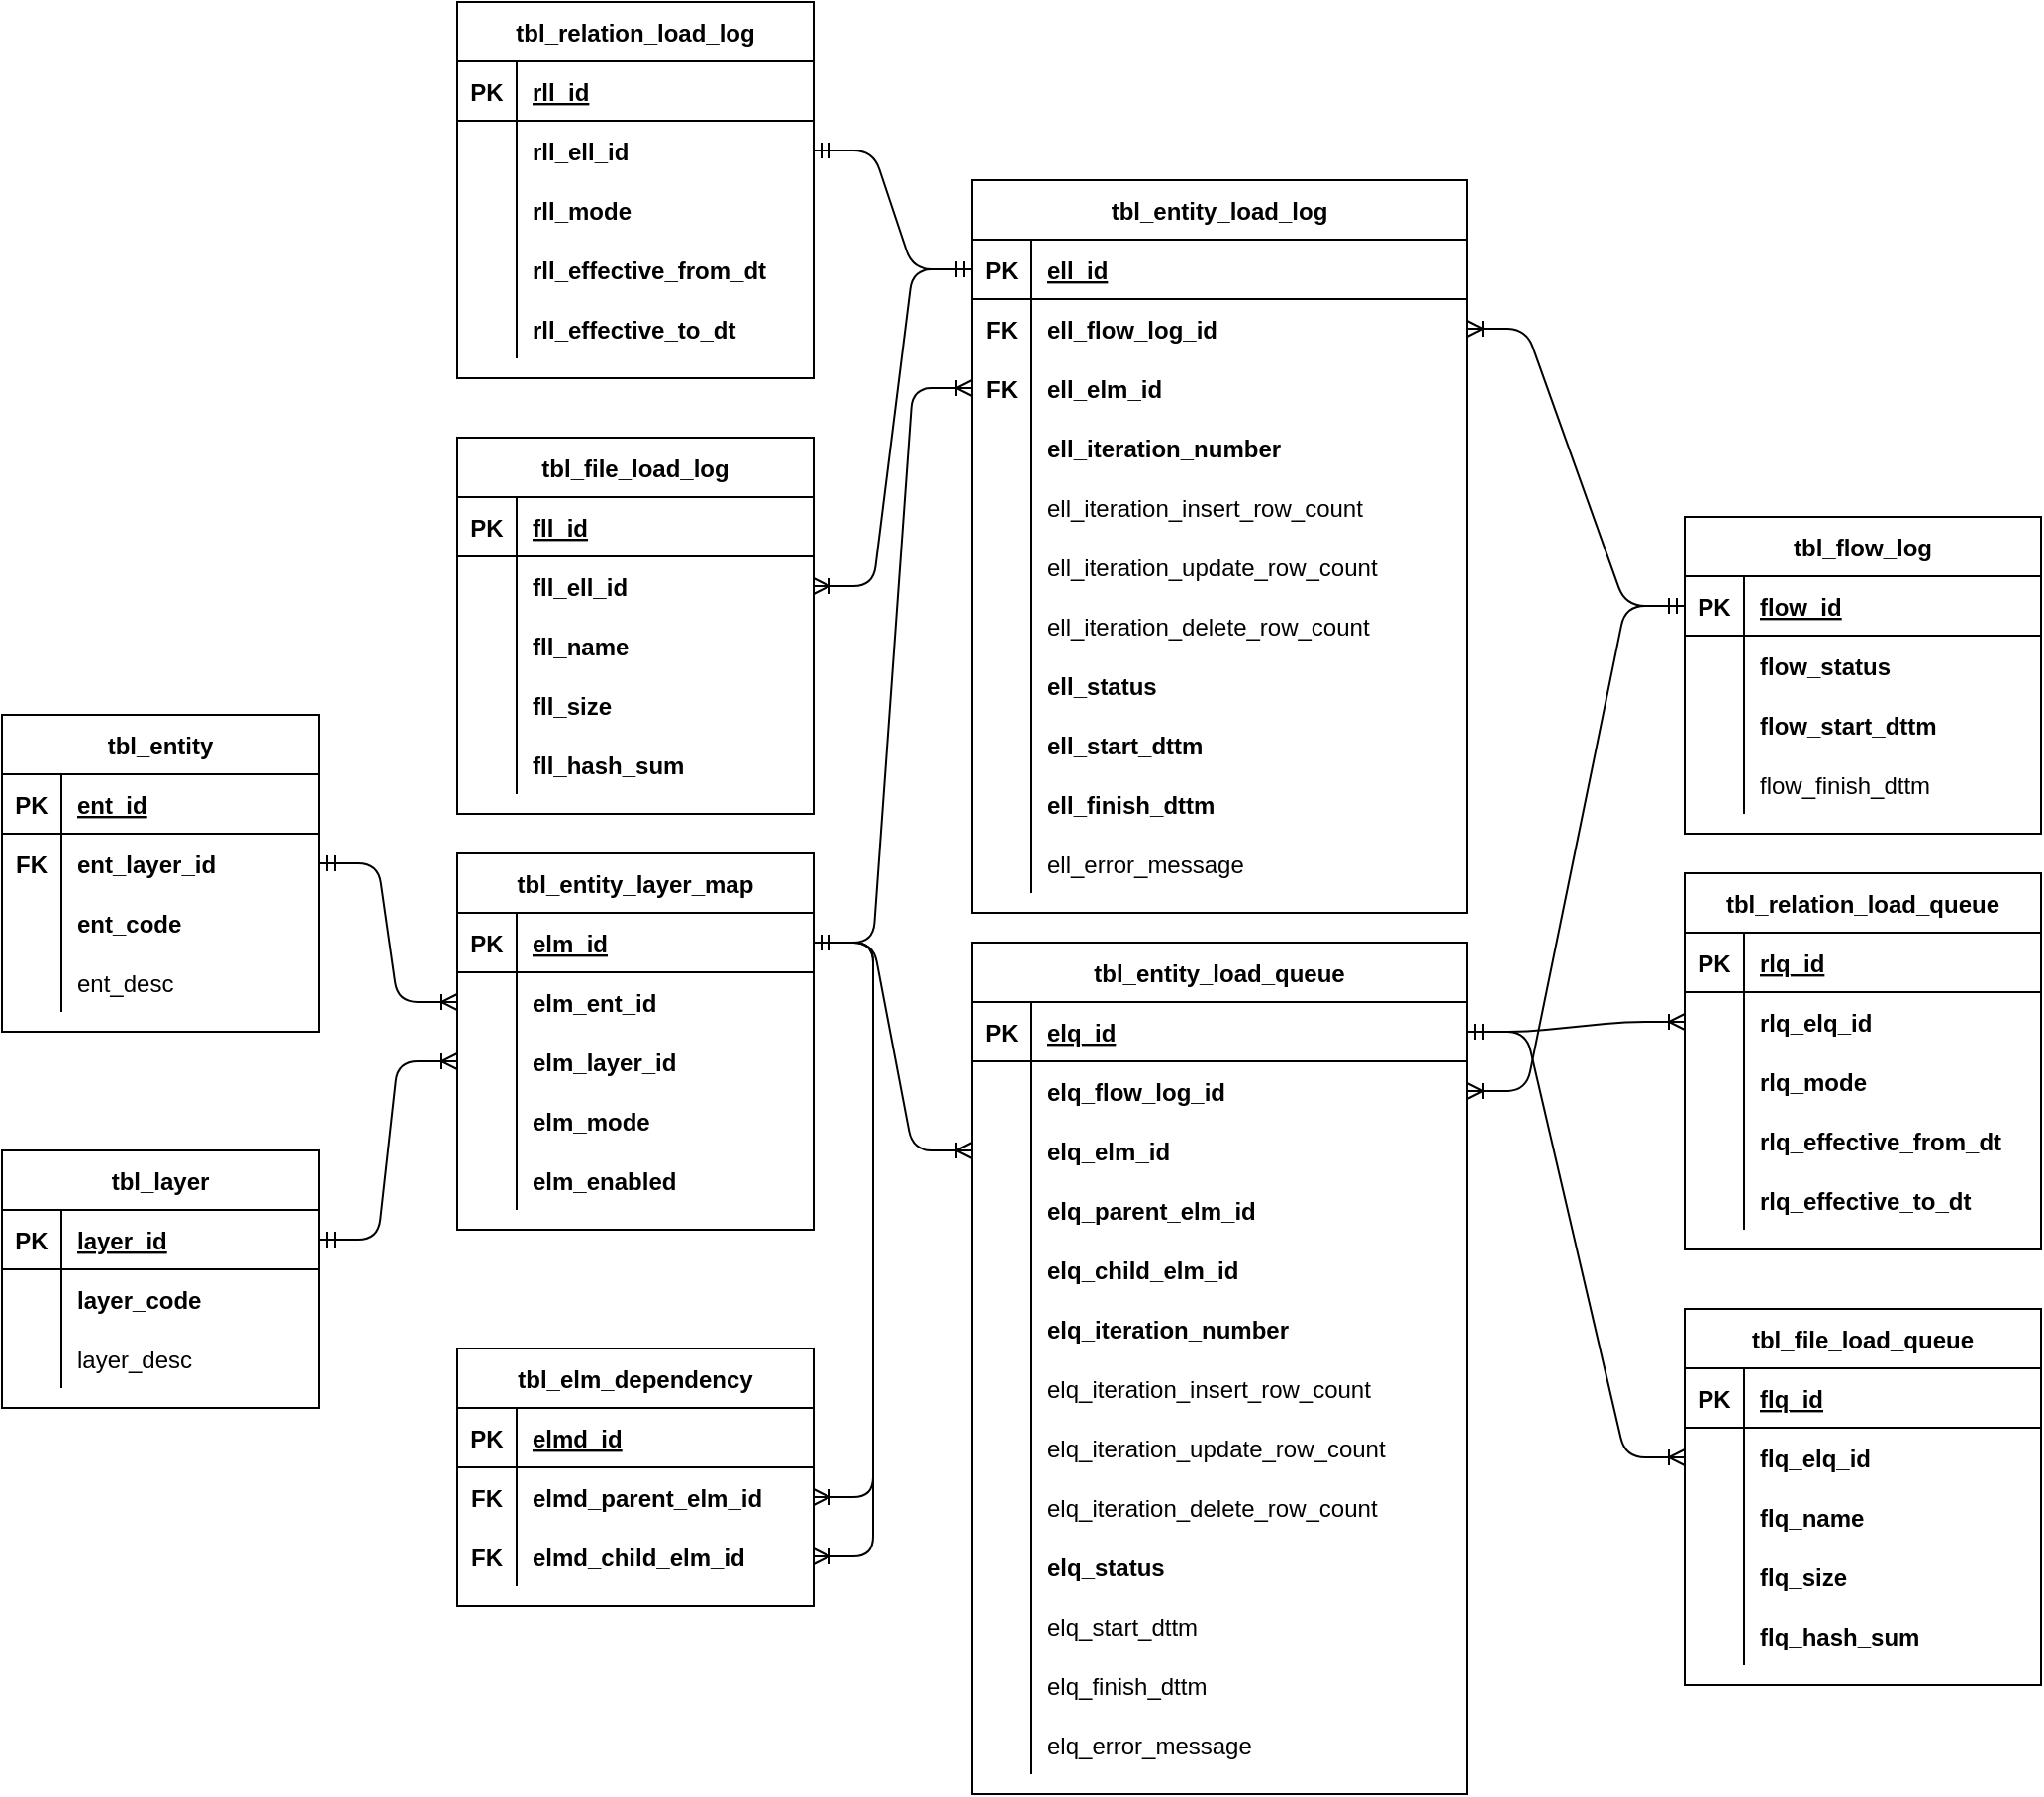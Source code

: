 <mxfile version="14.5.1" type="device"><diagram id="R2lEEEUBdFMjLlhIrx00" name="Page-1"><mxGraphModel dx="2272" dy="1922" grid="1" gridSize="10" guides="1" tooltips="1" connect="1" arrows="1" fold="1" page="1" pageScale="1" pageWidth="850" pageHeight="1100" math="0" shadow="0" extFonts="Permanent Marker^https://fonts.googleapis.com/css?family=Permanent+Marker"><root><mxCell id="0"/><mxCell id="1" parent="0"/><mxCell id="C-vyLk0tnHw3VtMMgP7b-2" value="tbl_layer" style="shape=table;startSize=30;container=1;collapsible=1;childLayout=tableLayout;fixedRows=1;rowLines=0;fontStyle=1;align=center;resizeLast=1;" parent="1" vertex="1"><mxGeometry x="-20" y="160" width="160" height="130" as="geometry"/></mxCell><mxCell id="C-vyLk0tnHw3VtMMgP7b-3" value="" style="shape=partialRectangle;collapsible=0;dropTarget=0;pointerEvents=0;fillColor=none;points=[[0,0.5],[1,0.5]];portConstraint=eastwest;top=0;left=0;right=0;bottom=1;" parent="C-vyLk0tnHw3VtMMgP7b-2" vertex="1"><mxGeometry y="30" width="160" height="30" as="geometry"/></mxCell><mxCell id="C-vyLk0tnHw3VtMMgP7b-4" value="PK" style="shape=partialRectangle;overflow=hidden;connectable=0;fillColor=none;top=0;left=0;bottom=0;right=0;fontStyle=1;" parent="C-vyLk0tnHw3VtMMgP7b-3" vertex="1"><mxGeometry width="30" height="30" as="geometry"/></mxCell><mxCell id="C-vyLk0tnHw3VtMMgP7b-5" value="layer_id" style="shape=partialRectangle;overflow=hidden;connectable=0;fillColor=none;top=0;left=0;bottom=0;right=0;align=left;spacingLeft=6;fontStyle=5;" parent="C-vyLk0tnHw3VtMMgP7b-3" vertex="1"><mxGeometry x="30" width="130" height="30" as="geometry"/></mxCell><mxCell id="C-vyLk0tnHw3VtMMgP7b-6" value="" style="shape=partialRectangle;collapsible=0;dropTarget=0;pointerEvents=0;fillColor=none;points=[[0,0.5],[1,0.5]];portConstraint=eastwest;top=0;left=0;right=0;bottom=0;" parent="C-vyLk0tnHw3VtMMgP7b-2" vertex="1"><mxGeometry y="60" width="160" height="30" as="geometry"/></mxCell><mxCell id="C-vyLk0tnHw3VtMMgP7b-7" value="" style="shape=partialRectangle;overflow=hidden;connectable=0;fillColor=none;top=0;left=0;bottom=0;right=0;" parent="C-vyLk0tnHw3VtMMgP7b-6" vertex="1"><mxGeometry width="30" height="30" as="geometry"/></mxCell><mxCell id="C-vyLk0tnHw3VtMMgP7b-8" value="layer_code" style="shape=partialRectangle;overflow=hidden;connectable=0;fillColor=none;top=0;left=0;bottom=0;right=0;align=left;spacingLeft=6;fontStyle=1" parent="C-vyLk0tnHw3VtMMgP7b-6" vertex="1"><mxGeometry x="30" width="130" height="30" as="geometry"/></mxCell><mxCell id="C-vyLk0tnHw3VtMMgP7b-9" value="" style="shape=partialRectangle;collapsible=0;dropTarget=0;pointerEvents=0;fillColor=none;points=[[0,0.5],[1,0.5]];portConstraint=eastwest;top=0;left=0;right=0;bottom=0;" parent="C-vyLk0tnHw3VtMMgP7b-2" vertex="1"><mxGeometry y="90" width="160" height="30" as="geometry"/></mxCell><mxCell id="C-vyLk0tnHw3VtMMgP7b-10" value="" style="shape=partialRectangle;overflow=hidden;connectable=0;fillColor=none;top=0;left=0;bottom=0;right=0;" parent="C-vyLk0tnHw3VtMMgP7b-9" vertex="1"><mxGeometry width="30" height="30" as="geometry"/></mxCell><mxCell id="C-vyLk0tnHw3VtMMgP7b-11" value="layer_desc" style="shape=partialRectangle;overflow=hidden;connectable=0;fillColor=none;top=0;left=0;bottom=0;right=0;align=left;spacingLeft=6;" parent="C-vyLk0tnHw3VtMMgP7b-9" vertex="1"><mxGeometry x="30" width="130" height="30" as="geometry"/></mxCell><mxCell id="C-vyLk0tnHw3VtMMgP7b-13" value="tbl_flow_log" style="shape=table;startSize=30;container=1;collapsible=1;childLayout=tableLayout;fixedRows=1;rowLines=0;fontStyle=1;align=center;resizeLast=1;" parent="1" vertex="1"><mxGeometry x="830" y="-160" width="180" height="160" as="geometry"/></mxCell><mxCell id="C-vyLk0tnHw3VtMMgP7b-14" value="" style="shape=partialRectangle;collapsible=0;dropTarget=0;pointerEvents=0;fillColor=none;points=[[0,0.5],[1,0.5]];portConstraint=eastwest;top=0;left=0;right=0;bottom=1;" parent="C-vyLk0tnHw3VtMMgP7b-13" vertex="1"><mxGeometry y="30" width="180" height="30" as="geometry"/></mxCell><mxCell id="C-vyLk0tnHw3VtMMgP7b-15" value="PK" style="shape=partialRectangle;overflow=hidden;connectable=0;fillColor=none;top=0;left=0;bottom=0;right=0;fontStyle=1;" parent="C-vyLk0tnHw3VtMMgP7b-14" vertex="1"><mxGeometry width="30" height="30" as="geometry"/></mxCell><mxCell id="C-vyLk0tnHw3VtMMgP7b-16" value="flow_id" style="shape=partialRectangle;overflow=hidden;connectable=0;fillColor=none;top=0;left=0;bottom=0;right=0;align=left;spacingLeft=6;fontStyle=5;" parent="C-vyLk0tnHw3VtMMgP7b-14" vertex="1"><mxGeometry x="30" width="150" height="30" as="geometry"/></mxCell><mxCell id="n-sqBbWJOkg3POBEZH9E-104" value="" style="shape=partialRectangle;collapsible=0;dropTarget=0;pointerEvents=0;fillColor=none;points=[[0,0.5],[1,0.5]];portConstraint=eastwest;top=0;left=0;right=0;bottom=0;" parent="C-vyLk0tnHw3VtMMgP7b-13" vertex="1"><mxGeometry y="60" width="180" height="30" as="geometry"/></mxCell><mxCell id="n-sqBbWJOkg3POBEZH9E-105" value="" style="shape=partialRectangle;overflow=hidden;connectable=0;fillColor=none;top=0;left=0;bottom=0;right=0;" parent="n-sqBbWJOkg3POBEZH9E-104" vertex="1"><mxGeometry width="30" height="30" as="geometry"/></mxCell><mxCell id="n-sqBbWJOkg3POBEZH9E-106" value="flow_status" style="shape=partialRectangle;overflow=hidden;connectable=0;fillColor=none;top=0;left=0;bottom=0;right=0;align=left;spacingLeft=6;fontStyle=1" parent="n-sqBbWJOkg3POBEZH9E-104" vertex="1"><mxGeometry x="30" width="150" height="30" as="geometry"/></mxCell><mxCell id="C-vyLk0tnHw3VtMMgP7b-17" value="" style="shape=partialRectangle;collapsible=0;dropTarget=0;pointerEvents=0;fillColor=none;points=[[0,0.5],[1,0.5]];portConstraint=eastwest;top=0;left=0;right=0;bottom=0;" parent="C-vyLk0tnHw3VtMMgP7b-13" vertex="1"><mxGeometry y="90" width="180" height="30" as="geometry"/></mxCell><mxCell id="C-vyLk0tnHw3VtMMgP7b-18" value="" style="shape=partialRectangle;overflow=hidden;connectable=0;fillColor=none;top=0;left=0;bottom=0;right=0;" parent="C-vyLk0tnHw3VtMMgP7b-17" vertex="1"><mxGeometry width="30" height="30" as="geometry"/></mxCell><mxCell id="C-vyLk0tnHw3VtMMgP7b-19" value="flow_start_dttm" style="shape=partialRectangle;overflow=hidden;connectable=0;fillColor=none;top=0;left=0;bottom=0;right=0;align=left;spacingLeft=6;fontStyle=1" parent="C-vyLk0tnHw3VtMMgP7b-17" vertex="1"><mxGeometry x="30" width="150" height="30" as="geometry"/></mxCell><mxCell id="C-vyLk0tnHw3VtMMgP7b-20" value="" style="shape=partialRectangle;collapsible=0;dropTarget=0;pointerEvents=0;fillColor=none;points=[[0,0.5],[1,0.5]];portConstraint=eastwest;top=0;left=0;right=0;bottom=0;" parent="C-vyLk0tnHw3VtMMgP7b-13" vertex="1"><mxGeometry y="120" width="180" height="30" as="geometry"/></mxCell><mxCell id="C-vyLk0tnHw3VtMMgP7b-21" value="" style="shape=partialRectangle;overflow=hidden;connectable=0;fillColor=none;top=0;left=0;bottom=0;right=0;" parent="C-vyLk0tnHw3VtMMgP7b-20" vertex="1"><mxGeometry width="30" height="30" as="geometry"/></mxCell><mxCell id="C-vyLk0tnHw3VtMMgP7b-22" value="flow_finish_dttm" style="shape=partialRectangle;overflow=hidden;connectable=0;fillColor=none;top=0;left=0;bottom=0;right=0;align=left;spacingLeft=6;" parent="C-vyLk0tnHw3VtMMgP7b-20" vertex="1"><mxGeometry x="30" width="150" height="30" as="geometry"/></mxCell><mxCell id="C-vyLk0tnHw3VtMMgP7b-23" value="tbl_entity" style="shape=table;startSize=30;container=1;collapsible=1;childLayout=tableLayout;fixedRows=1;rowLines=0;fontStyle=1;align=center;resizeLast=1;" parent="1" vertex="1"><mxGeometry x="-20" y="-60" width="160" height="160" as="geometry"/></mxCell><mxCell id="C-vyLk0tnHw3VtMMgP7b-24" value="" style="shape=partialRectangle;collapsible=0;dropTarget=0;pointerEvents=0;fillColor=none;points=[[0,0.5],[1,0.5]];portConstraint=eastwest;top=0;left=0;right=0;bottom=1;" parent="C-vyLk0tnHw3VtMMgP7b-23" vertex="1"><mxGeometry y="30" width="160" height="30" as="geometry"/></mxCell><mxCell id="C-vyLk0tnHw3VtMMgP7b-25" value="PK" style="shape=partialRectangle;overflow=hidden;connectable=0;fillColor=none;top=0;left=0;bottom=0;right=0;fontStyle=1;" parent="C-vyLk0tnHw3VtMMgP7b-24" vertex="1"><mxGeometry width="30" height="30" as="geometry"/></mxCell><mxCell id="C-vyLk0tnHw3VtMMgP7b-26" value="ent_id" style="shape=partialRectangle;overflow=hidden;connectable=0;fillColor=none;top=0;left=0;bottom=0;right=0;align=left;spacingLeft=6;fontStyle=5;" parent="C-vyLk0tnHw3VtMMgP7b-24" vertex="1"><mxGeometry x="30" width="130" height="30" as="geometry"/></mxCell><mxCell id="C-vyLk0tnHw3VtMMgP7b-27" value="" style="shape=partialRectangle;collapsible=0;dropTarget=0;pointerEvents=0;fillColor=none;points=[[0,0.5],[1,0.5]];portConstraint=eastwest;top=0;left=0;right=0;bottom=0;" parent="C-vyLk0tnHw3VtMMgP7b-23" vertex="1"><mxGeometry y="60" width="160" height="30" as="geometry"/></mxCell><mxCell id="C-vyLk0tnHw3VtMMgP7b-28" value="FK" style="shape=partialRectangle;overflow=hidden;connectable=0;fillColor=none;top=0;left=0;bottom=0;right=0;fontStyle=1" parent="C-vyLk0tnHw3VtMMgP7b-27" vertex="1"><mxGeometry width="30" height="30" as="geometry"/></mxCell><mxCell id="C-vyLk0tnHw3VtMMgP7b-29" value="ent_layer_id" style="shape=partialRectangle;overflow=hidden;connectable=0;fillColor=none;top=0;left=0;bottom=0;right=0;align=left;spacingLeft=6;fontStyle=1" parent="C-vyLk0tnHw3VtMMgP7b-27" vertex="1"><mxGeometry x="30" width="130" height="30" as="geometry"/></mxCell><mxCell id="n-sqBbWJOkg3POBEZH9E-1" value="" style="shape=partialRectangle;collapsible=0;dropTarget=0;pointerEvents=0;fillColor=none;points=[[0,0.5],[1,0.5]];portConstraint=eastwest;top=0;left=0;right=0;bottom=0;" parent="C-vyLk0tnHw3VtMMgP7b-23" vertex="1"><mxGeometry y="90" width="160" height="30" as="geometry"/></mxCell><mxCell id="n-sqBbWJOkg3POBEZH9E-2" value="" style="shape=partialRectangle;overflow=hidden;connectable=0;fillColor=none;top=0;left=0;bottom=0;right=0;" parent="n-sqBbWJOkg3POBEZH9E-1" vertex="1"><mxGeometry width="30" height="30" as="geometry"/></mxCell><mxCell id="n-sqBbWJOkg3POBEZH9E-3" value="ent_code" style="shape=partialRectangle;overflow=hidden;connectable=0;fillColor=none;top=0;left=0;bottom=0;right=0;align=left;spacingLeft=6;fontStyle=1" parent="n-sqBbWJOkg3POBEZH9E-1" vertex="1"><mxGeometry x="30" width="130" height="30" as="geometry"/></mxCell><mxCell id="n-sqBbWJOkg3POBEZH9E-7" value="" style="shape=partialRectangle;collapsible=0;dropTarget=0;pointerEvents=0;fillColor=none;points=[[0,0.5],[1,0.5]];portConstraint=eastwest;top=0;left=0;right=0;bottom=0;" parent="C-vyLk0tnHw3VtMMgP7b-23" vertex="1"><mxGeometry y="120" width="160" height="30" as="geometry"/></mxCell><mxCell id="n-sqBbWJOkg3POBEZH9E-8" value="" style="shape=partialRectangle;overflow=hidden;connectable=0;fillColor=none;top=0;left=0;bottom=0;right=0;" parent="n-sqBbWJOkg3POBEZH9E-7" vertex="1"><mxGeometry width="30" height="30" as="geometry"/></mxCell><mxCell id="n-sqBbWJOkg3POBEZH9E-9" value="ent_desc" style="shape=partialRectangle;overflow=hidden;connectable=0;fillColor=none;top=0;left=0;bottom=0;right=0;align=left;spacingLeft=6;fontStyle=0" parent="n-sqBbWJOkg3POBEZH9E-7" vertex="1"><mxGeometry x="30" width="130" height="30" as="geometry"/></mxCell><mxCell id="n-sqBbWJOkg3POBEZH9E-13" value="" style="edgeStyle=entityRelationEdgeStyle;fontSize=12;html=1;endArrow=ERoneToMany;startArrow=ERmandOne;" parent="1" source="C-vyLk0tnHw3VtMMgP7b-3" target="0YgivnZFi4WIbgcl_7bm-8" edge="1"><mxGeometry width="100" height="100" relative="1" as="geometry"><mxPoint x="370" y="460" as="sourcePoint"/><mxPoint x="470" y="360" as="targetPoint"/></mxGeometry></mxCell><mxCell id="n-sqBbWJOkg3POBEZH9E-30" value="" style="edgeStyle=entityRelationEdgeStyle;fontSize=12;html=1;endArrow=ERoneToMany;startArrow=ERmandOne;" parent="1" source="C-vyLk0tnHw3VtMMgP7b-14" target="n-sqBbWJOkg3POBEZH9E-35" edge="1"><mxGeometry width="100" height="100" relative="1" as="geometry"><mxPoint x="370" y="490" as="sourcePoint"/><mxPoint x="980" y="115" as="targetPoint"/></mxGeometry></mxCell><mxCell id="n-sqBbWJOkg3POBEZH9E-31" value="tbl_entity_load_log" style="shape=table;startSize=30;container=1;collapsible=1;childLayout=tableLayout;fixedRows=1;rowLines=0;fontStyle=1;align=center;resizeLast=1;" parent="1" vertex="1"><mxGeometry x="470" y="-330" width="250" height="370" as="geometry"/></mxCell><mxCell id="n-sqBbWJOkg3POBEZH9E-32" value="" style="shape=partialRectangle;collapsible=0;dropTarget=0;pointerEvents=0;fillColor=none;top=0;left=0;bottom=1;right=0;points=[[0,0.5],[1,0.5]];portConstraint=eastwest;" parent="n-sqBbWJOkg3POBEZH9E-31" vertex="1"><mxGeometry y="30" width="250" height="30" as="geometry"/></mxCell><mxCell id="n-sqBbWJOkg3POBEZH9E-33" value="PK" style="shape=partialRectangle;connectable=0;fillColor=none;top=0;left=0;bottom=0;right=0;fontStyle=1;overflow=hidden;" parent="n-sqBbWJOkg3POBEZH9E-32" vertex="1"><mxGeometry width="30" height="30" as="geometry"/></mxCell><mxCell id="n-sqBbWJOkg3POBEZH9E-34" value="ell_id" style="shape=partialRectangle;connectable=0;fillColor=none;top=0;left=0;bottom=0;right=0;align=left;spacingLeft=6;fontStyle=5;overflow=hidden;" parent="n-sqBbWJOkg3POBEZH9E-32" vertex="1"><mxGeometry x="30" width="220" height="30" as="geometry"/></mxCell><mxCell id="n-sqBbWJOkg3POBEZH9E-35" value="" style="shape=partialRectangle;collapsible=0;dropTarget=0;pointerEvents=0;fillColor=none;top=0;left=0;bottom=0;right=0;points=[[0,0.5],[1,0.5]];portConstraint=eastwest;" parent="n-sqBbWJOkg3POBEZH9E-31" vertex="1"><mxGeometry y="60" width="250" height="30" as="geometry"/></mxCell><mxCell id="n-sqBbWJOkg3POBEZH9E-36" value="FK" style="shape=partialRectangle;connectable=0;fillColor=none;top=0;left=0;bottom=0;right=0;editable=1;overflow=hidden;fontStyle=1" parent="n-sqBbWJOkg3POBEZH9E-35" vertex="1"><mxGeometry width="30" height="30" as="geometry"/></mxCell><mxCell id="n-sqBbWJOkg3POBEZH9E-37" value="ell_flow_log_id" style="shape=partialRectangle;connectable=0;fillColor=none;top=0;left=0;bottom=0;right=0;align=left;spacingLeft=6;overflow=hidden;fontStyle=1" parent="n-sqBbWJOkg3POBEZH9E-35" vertex="1"><mxGeometry x="30" width="220" height="30" as="geometry"/></mxCell><mxCell id="n-sqBbWJOkg3POBEZH9E-38" value="" style="shape=partialRectangle;collapsible=0;dropTarget=0;pointerEvents=0;fillColor=none;top=0;left=0;bottom=0;right=0;points=[[0,0.5],[1,0.5]];portConstraint=eastwest;" parent="n-sqBbWJOkg3POBEZH9E-31" vertex="1"><mxGeometry y="90" width="250" height="30" as="geometry"/></mxCell><mxCell id="n-sqBbWJOkg3POBEZH9E-39" value="FK" style="shape=partialRectangle;connectable=0;fillColor=none;top=0;left=0;bottom=0;right=0;editable=1;overflow=hidden;fontStyle=1" parent="n-sqBbWJOkg3POBEZH9E-38" vertex="1"><mxGeometry width="30" height="30" as="geometry"/></mxCell><mxCell id="n-sqBbWJOkg3POBEZH9E-40" value="ell_elm_id" style="shape=partialRectangle;connectable=0;fillColor=none;top=0;left=0;bottom=0;right=0;align=left;spacingLeft=6;overflow=hidden;fontStyle=1" parent="n-sqBbWJOkg3POBEZH9E-38" vertex="1"><mxGeometry x="30" width="220" height="30" as="geometry"/></mxCell><mxCell id="n-sqBbWJOkg3POBEZH9E-67" value="" style="shape=partialRectangle;collapsible=0;dropTarget=0;pointerEvents=0;fillColor=none;top=0;left=0;bottom=0;right=0;points=[[0,0.5],[1,0.5]];portConstraint=eastwest;" parent="n-sqBbWJOkg3POBEZH9E-31" vertex="1"><mxGeometry y="120" width="250" height="30" as="geometry"/></mxCell><mxCell id="n-sqBbWJOkg3POBEZH9E-68" value="" style="shape=partialRectangle;connectable=0;fillColor=none;top=0;left=0;bottom=0;right=0;editable=1;overflow=hidden;" parent="n-sqBbWJOkg3POBEZH9E-67" vertex="1"><mxGeometry width="30" height="30" as="geometry"/></mxCell><mxCell id="n-sqBbWJOkg3POBEZH9E-69" value="ell_iteration_number" style="shape=partialRectangle;connectable=0;fillColor=none;top=0;left=0;bottom=0;right=0;align=left;spacingLeft=6;overflow=hidden;fontStyle=1" parent="n-sqBbWJOkg3POBEZH9E-67" vertex="1"><mxGeometry x="30" width="220" height="30" as="geometry"/></mxCell><mxCell id="n-sqBbWJOkg3POBEZH9E-70" value="" style="shape=partialRectangle;collapsible=0;dropTarget=0;pointerEvents=0;fillColor=none;top=0;left=0;bottom=0;right=0;points=[[0,0.5],[1,0.5]];portConstraint=eastwest;" parent="n-sqBbWJOkg3POBEZH9E-31" vertex="1"><mxGeometry y="150" width="250" height="30" as="geometry"/></mxCell><mxCell id="n-sqBbWJOkg3POBEZH9E-71" value="" style="shape=partialRectangle;connectable=0;fillColor=none;top=0;left=0;bottom=0;right=0;editable=1;overflow=hidden;" parent="n-sqBbWJOkg3POBEZH9E-70" vertex="1"><mxGeometry width="30" height="30" as="geometry"/></mxCell><mxCell id="n-sqBbWJOkg3POBEZH9E-72" value="ell_iteration_insert_row_count" style="shape=partialRectangle;connectable=0;fillColor=none;top=0;left=0;bottom=0;right=0;align=left;spacingLeft=6;overflow=hidden;fontStyle=0" parent="n-sqBbWJOkg3POBEZH9E-70" vertex="1"><mxGeometry x="30" width="220" height="30" as="geometry"/></mxCell><mxCell id="0YgivnZFi4WIbgcl_7bm-109" value="" style="shape=partialRectangle;collapsible=0;dropTarget=0;pointerEvents=0;fillColor=none;top=0;left=0;bottom=0;right=0;points=[[0,0.5],[1,0.5]];portConstraint=eastwest;" vertex="1" parent="n-sqBbWJOkg3POBEZH9E-31"><mxGeometry y="180" width="250" height="30" as="geometry"/></mxCell><mxCell id="0YgivnZFi4WIbgcl_7bm-110" value="" style="shape=partialRectangle;connectable=0;fillColor=none;top=0;left=0;bottom=0;right=0;editable=1;overflow=hidden;" vertex="1" parent="0YgivnZFi4WIbgcl_7bm-109"><mxGeometry width="30" height="30" as="geometry"/></mxCell><mxCell id="0YgivnZFi4WIbgcl_7bm-111" value="ell_iteration_update_row_count" style="shape=partialRectangle;connectable=0;fillColor=none;top=0;left=0;bottom=0;right=0;align=left;spacingLeft=6;overflow=hidden;fontStyle=0" vertex="1" parent="0YgivnZFi4WIbgcl_7bm-109"><mxGeometry x="30" width="220" height="30" as="geometry"/></mxCell><mxCell id="0YgivnZFi4WIbgcl_7bm-112" value="" style="shape=partialRectangle;collapsible=0;dropTarget=0;pointerEvents=0;fillColor=none;top=0;left=0;bottom=0;right=0;points=[[0,0.5],[1,0.5]];portConstraint=eastwest;" vertex="1" parent="n-sqBbWJOkg3POBEZH9E-31"><mxGeometry y="210" width="250" height="30" as="geometry"/></mxCell><mxCell id="0YgivnZFi4WIbgcl_7bm-113" value="" style="shape=partialRectangle;connectable=0;fillColor=none;top=0;left=0;bottom=0;right=0;editable=1;overflow=hidden;" vertex="1" parent="0YgivnZFi4WIbgcl_7bm-112"><mxGeometry width="30" height="30" as="geometry"/></mxCell><mxCell id="0YgivnZFi4WIbgcl_7bm-114" value="ell_iteration_delete_row_count" style="shape=partialRectangle;connectable=0;fillColor=none;top=0;left=0;bottom=0;right=0;align=left;spacingLeft=6;overflow=hidden;fontStyle=0" vertex="1" parent="0YgivnZFi4WIbgcl_7bm-112"><mxGeometry x="30" width="220" height="30" as="geometry"/></mxCell><mxCell id="n-sqBbWJOkg3POBEZH9E-41" value="" style="shape=partialRectangle;collapsible=0;dropTarget=0;pointerEvents=0;fillColor=none;top=0;left=0;bottom=0;right=0;points=[[0,0.5],[1,0.5]];portConstraint=eastwest;" parent="n-sqBbWJOkg3POBEZH9E-31" vertex="1"><mxGeometry y="240" width="250" height="30" as="geometry"/></mxCell><mxCell id="n-sqBbWJOkg3POBEZH9E-42" value="" style="shape=partialRectangle;connectable=0;fillColor=none;top=0;left=0;bottom=0;right=0;editable=1;overflow=hidden;" parent="n-sqBbWJOkg3POBEZH9E-41" vertex="1"><mxGeometry width="30" height="30" as="geometry"/></mxCell><mxCell id="n-sqBbWJOkg3POBEZH9E-43" value="ell_status" style="shape=partialRectangle;connectable=0;fillColor=none;top=0;left=0;bottom=0;right=0;align=left;spacingLeft=6;overflow=hidden;fontStyle=1" parent="n-sqBbWJOkg3POBEZH9E-41" vertex="1"><mxGeometry x="30" width="220" height="30" as="geometry"/></mxCell><mxCell id="n-sqBbWJOkg3POBEZH9E-53" value="" style="shape=partialRectangle;collapsible=0;dropTarget=0;pointerEvents=0;fillColor=none;top=0;left=0;bottom=0;right=0;points=[[0,0.5],[1,0.5]];portConstraint=eastwest;" parent="n-sqBbWJOkg3POBEZH9E-31" vertex="1"><mxGeometry y="270" width="250" height="30" as="geometry"/></mxCell><mxCell id="n-sqBbWJOkg3POBEZH9E-54" value="" style="shape=partialRectangle;connectable=0;fillColor=none;top=0;left=0;bottom=0;right=0;editable=1;overflow=hidden;" parent="n-sqBbWJOkg3POBEZH9E-53" vertex="1"><mxGeometry width="30" height="30" as="geometry"/></mxCell><mxCell id="n-sqBbWJOkg3POBEZH9E-55" value="ell_start_dttm" style="shape=partialRectangle;connectable=0;fillColor=none;top=0;left=0;bottom=0;right=0;align=left;spacingLeft=6;overflow=hidden;fontStyle=1" parent="n-sqBbWJOkg3POBEZH9E-53" vertex="1"><mxGeometry x="30" width="220" height="30" as="geometry"/></mxCell><mxCell id="n-sqBbWJOkg3POBEZH9E-56" value="" style="shape=partialRectangle;collapsible=0;dropTarget=0;pointerEvents=0;fillColor=none;top=0;left=0;bottom=0;right=0;points=[[0,0.5],[1,0.5]];portConstraint=eastwest;" parent="n-sqBbWJOkg3POBEZH9E-31" vertex="1"><mxGeometry y="300" width="250" height="30" as="geometry"/></mxCell><mxCell id="n-sqBbWJOkg3POBEZH9E-57" value="" style="shape=partialRectangle;connectable=0;fillColor=none;top=0;left=0;bottom=0;right=0;editable=1;overflow=hidden;" parent="n-sqBbWJOkg3POBEZH9E-56" vertex="1"><mxGeometry width="30" height="30" as="geometry"/></mxCell><mxCell id="n-sqBbWJOkg3POBEZH9E-58" value="ell_finish_dttm" style="shape=partialRectangle;connectable=0;fillColor=none;top=0;left=0;bottom=0;right=0;align=left;spacingLeft=6;overflow=hidden;fontStyle=1" parent="n-sqBbWJOkg3POBEZH9E-56" vertex="1"><mxGeometry x="30" width="220" height="30" as="geometry"/></mxCell><mxCell id="n-sqBbWJOkg3POBEZH9E-59" value="" style="shape=partialRectangle;collapsible=0;dropTarget=0;pointerEvents=0;fillColor=none;top=0;left=0;bottom=0;right=0;points=[[0,0.5],[1,0.5]];portConstraint=eastwest;" parent="n-sqBbWJOkg3POBEZH9E-31" vertex="1"><mxGeometry y="330" width="250" height="30" as="geometry"/></mxCell><mxCell id="n-sqBbWJOkg3POBEZH9E-60" value="" style="shape=partialRectangle;connectable=0;fillColor=none;top=0;left=0;bottom=0;right=0;editable=1;overflow=hidden;" parent="n-sqBbWJOkg3POBEZH9E-59" vertex="1"><mxGeometry width="30" height="30" as="geometry"/></mxCell><mxCell id="n-sqBbWJOkg3POBEZH9E-61" value="ell_error_message" style="shape=partialRectangle;connectable=0;fillColor=none;top=0;left=0;bottom=0;right=0;align=left;spacingLeft=6;overflow=hidden;" parent="n-sqBbWJOkg3POBEZH9E-59" vertex="1"><mxGeometry x="30" width="220" height="30" as="geometry"/></mxCell><mxCell id="n-sqBbWJOkg3POBEZH9E-52" value="" style="edgeStyle=entityRelationEdgeStyle;fontSize=12;html=1;endArrow=ERoneToMany;startArrow=ERmandOne;" parent="1" source="0YgivnZFi4WIbgcl_7bm-2" target="n-sqBbWJOkg3POBEZH9E-38" edge="1"><mxGeometry width="100" height="100" relative="1" as="geometry"><mxPoint x="710" y="-10" as="sourcePoint"/><mxPoint x="810" y="-110" as="targetPoint"/></mxGeometry></mxCell><mxCell id="n-sqBbWJOkg3POBEZH9E-73" value="tbl_relation_load_log" style="shape=table;startSize=30;container=1;collapsible=1;childLayout=tableLayout;fixedRows=1;rowLines=0;fontStyle=1;align=center;resizeLast=1;" parent="1" vertex="1"><mxGeometry x="210" y="-420" width="180" height="190" as="geometry"/></mxCell><mxCell id="n-sqBbWJOkg3POBEZH9E-74" value="" style="shape=partialRectangle;collapsible=0;dropTarget=0;pointerEvents=0;fillColor=none;top=0;left=0;bottom=1;right=0;points=[[0,0.5],[1,0.5]];portConstraint=eastwest;" parent="n-sqBbWJOkg3POBEZH9E-73" vertex="1"><mxGeometry y="30" width="180" height="30" as="geometry"/></mxCell><mxCell id="n-sqBbWJOkg3POBEZH9E-75" value="PK" style="shape=partialRectangle;connectable=0;fillColor=none;top=0;left=0;bottom=0;right=0;fontStyle=1;overflow=hidden;" parent="n-sqBbWJOkg3POBEZH9E-74" vertex="1"><mxGeometry width="30" height="30" as="geometry"/></mxCell><mxCell id="n-sqBbWJOkg3POBEZH9E-76" value="rll_id" style="shape=partialRectangle;connectable=0;fillColor=none;top=0;left=0;bottom=0;right=0;align=left;spacingLeft=6;fontStyle=5;overflow=hidden;" parent="n-sqBbWJOkg3POBEZH9E-74" vertex="1"><mxGeometry x="30" width="150" height="30" as="geometry"/></mxCell><mxCell id="n-sqBbWJOkg3POBEZH9E-77" value="" style="shape=partialRectangle;collapsible=0;dropTarget=0;pointerEvents=0;fillColor=none;top=0;left=0;bottom=0;right=0;points=[[0,0.5],[1,0.5]];portConstraint=eastwest;" parent="n-sqBbWJOkg3POBEZH9E-73" vertex="1"><mxGeometry y="60" width="180" height="30" as="geometry"/></mxCell><mxCell id="n-sqBbWJOkg3POBEZH9E-78" value="" style="shape=partialRectangle;connectable=0;fillColor=none;top=0;left=0;bottom=0;right=0;editable=1;overflow=hidden;" parent="n-sqBbWJOkg3POBEZH9E-77" vertex="1"><mxGeometry width="30" height="30" as="geometry"/></mxCell><mxCell id="n-sqBbWJOkg3POBEZH9E-79" value="rll_ell_id" style="shape=partialRectangle;connectable=0;fillColor=none;top=0;left=0;bottom=0;right=0;align=left;spacingLeft=6;overflow=hidden;fontStyle=1" parent="n-sqBbWJOkg3POBEZH9E-77" vertex="1"><mxGeometry x="30" width="150" height="30" as="geometry"/></mxCell><mxCell id="n-sqBbWJOkg3POBEZH9E-107" value="" style="shape=partialRectangle;collapsible=0;dropTarget=0;pointerEvents=0;fillColor=none;top=0;left=0;bottom=0;right=0;points=[[0,0.5],[1,0.5]];portConstraint=eastwest;" parent="n-sqBbWJOkg3POBEZH9E-73" vertex="1"><mxGeometry y="90" width="180" height="30" as="geometry"/></mxCell><mxCell id="n-sqBbWJOkg3POBEZH9E-108" value="" style="shape=partialRectangle;connectable=0;fillColor=none;top=0;left=0;bottom=0;right=0;editable=1;overflow=hidden;" parent="n-sqBbWJOkg3POBEZH9E-107" vertex="1"><mxGeometry width="30" height="30" as="geometry"/></mxCell><mxCell id="n-sqBbWJOkg3POBEZH9E-109" value="rll_mode" style="shape=partialRectangle;connectable=0;fillColor=none;top=0;left=0;bottom=0;right=0;align=left;spacingLeft=6;overflow=hidden;fontStyle=1" parent="n-sqBbWJOkg3POBEZH9E-107" vertex="1"><mxGeometry x="30" width="150" height="30" as="geometry"/></mxCell><mxCell id="n-sqBbWJOkg3POBEZH9E-80" value="" style="shape=partialRectangle;collapsible=0;dropTarget=0;pointerEvents=0;fillColor=none;top=0;left=0;bottom=0;right=0;points=[[0,0.5],[1,0.5]];portConstraint=eastwest;" parent="n-sqBbWJOkg3POBEZH9E-73" vertex="1"><mxGeometry y="120" width="180" height="30" as="geometry"/></mxCell><mxCell id="n-sqBbWJOkg3POBEZH9E-81" value="" style="shape=partialRectangle;connectable=0;fillColor=none;top=0;left=0;bottom=0;right=0;editable=1;overflow=hidden;" parent="n-sqBbWJOkg3POBEZH9E-80" vertex="1"><mxGeometry width="30" height="30" as="geometry"/></mxCell><mxCell id="n-sqBbWJOkg3POBEZH9E-82" value="rll_effective_from_dt" style="shape=partialRectangle;connectable=0;fillColor=none;top=0;left=0;bottom=0;right=0;align=left;spacingLeft=6;overflow=hidden;fontStyle=1" parent="n-sqBbWJOkg3POBEZH9E-80" vertex="1"><mxGeometry x="30" width="150" height="30" as="geometry"/></mxCell><mxCell id="n-sqBbWJOkg3POBEZH9E-83" value="" style="shape=partialRectangle;collapsible=0;dropTarget=0;pointerEvents=0;fillColor=none;top=0;left=0;bottom=0;right=0;points=[[0,0.5],[1,0.5]];portConstraint=eastwest;" parent="n-sqBbWJOkg3POBEZH9E-73" vertex="1"><mxGeometry y="150" width="180" height="30" as="geometry"/></mxCell><mxCell id="n-sqBbWJOkg3POBEZH9E-84" value="" style="shape=partialRectangle;connectable=0;fillColor=none;top=0;left=0;bottom=0;right=0;editable=1;overflow=hidden;" parent="n-sqBbWJOkg3POBEZH9E-83" vertex="1"><mxGeometry width="30" height="30" as="geometry"/></mxCell><mxCell id="n-sqBbWJOkg3POBEZH9E-85" value="rll_effective_to_dt" style="shape=partialRectangle;connectable=0;fillColor=none;top=0;left=0;bottom=0;right=0;align=left;spacingLeft=6;overflow=hidden;fontStyle=1" parent="n-sqBbWJOkg3POBEZH9E-83" vertex="1"><mxGeometry x="30" width="150" height="30" as="geometry"/></mxCell><mxCell id="n-sqBbWJOkg3POBEZH9E-86" value="" style="edgeStyle=entityRelationEdgeStyle;fontSize=12;html=1;endArrow=ERmandOne;startArrow=ERmandOne;" parent="1" source="n-sqBbWJOkg3POBEZH9E-32" target="n-sqBbWJOkg3POBEZH9E-77" edge="1"><mxGeometry width="100" height="100" relative="1" as="geometry"><mxPoint x="630" y="-10" as="sourcePoint"/><mxPoint x="730" y="-110" as="targetPoint"/></mxGeometry></mxCell><mxCell id="n-sqBbWJOkg3POBEZH9E-87" value="tbl_file_load_log" style="shape=table;startSize=30;container=1;collapsible=1;childLayout=tableLayout;fixedRows=1;rowLines=0;fontStyle=1;align=center;resizeLast=1;" parent="1" vertex="1"><mxGeometry x="210" y="-200" width="180" height="190" as="geometry"/></mxCell><mxCell id="n-sqBbWJOkg3POBEZH9E-88" value="" style="shape=partialRectangle;collapsible=0;dropTarget=0;pointerEvents=0;fillColor=none;top=0;left=0;bottom=1;right=0;points=[[0,0.5],[1,0.5]];portConstraint=eastwest;" parent="n-sqBbWJOkg3POBEZH9E-87" vertex="1"><mxGeometry y="30" width="180" height="30" as="geometry"/></mxCell><mxCell id="n-sqBbWJOkg3POBEZH9E-89" value="PK" style="shape=partialRectangle;connectable=0;fillColor=none;top=0;left=0;bottom=0;right=0;fontStyle=1;overflow=hidden;" parent="n-sqBbWJOkg3POBEZH9E-88" vertex="1"><mxGeometry width="30" height="30" as="geometry"/></mxCell><mxCell id="n-sqBbWJOkg3POBEZH9E-90" value="fll_id" style="shape=partialRectangle;connectable=0;fillColor=none;top=0;left=0;bottom=0;right=0;align=left;spacingLeft=6;fontStyle=5;overflow=hidden;" parent="n-sqBbWJOkg3POBEZH9E-88" vertex="1"><mxGeometry x="30" width="150" height="30" as="geometry"/></mxCell><mxCell id="n-sqBbWJOkg3POBEZH9E-91" value="" style="shape=partialRectangle;collapsible=0;dropTarget=0;pointerEvents=0;fillColor=none;top=0;left=0;bottom=0;right=0;points=[[0,0.5],[1,0.5]];portConstraint=eastwest;" parent="n-sqBbWJOkg3POBEZH9E-87" vertex="1"><mxGeometry y="60" width="180" height="30" as="geometry"/></mxCell><mxCell id="n-sqBbWJOkg3POBEZH9E-92" value="" style="shape=partialRectangle;connectable=0;fillColor=none;top=0;left=0;bottom=0;right=0;editable=1;overflow=hidden;" parent="n-sqBbWJOkg3POBEZH9E-91" vertex="1"><mxGeometry width="30" height="30" as="geometry"/></mxCell><mxCell id="n-sqBbWJOkg3POBEZH9E-93" value="fll_ell_id" style="shape=partialRectangle;connectable=0;fillColor=none;top=0;left=0;bottom=0;right=0;align=left;spacingLeft=6;overflow=hidden;fontStyle=1" parent="n-sqBbWJOkg3POBEZH9E-91" vertex="1"><mxGeometry x="30" width="150" height="30" as="geometry"/></mxCell><mxCell id="n-sqBbWJOkg3POBEZH9E-94" value="" style="shape=partialRectangle;collapsible=0;dropTarget=0;pointerEvents=0;fillColor=none;top=0;left=0;bottom=0;right=0;points=[[0,0.5],[1,0.5]];portConstraint=eastwest;" parent="n-sqBbWJOkg3POBEZH9E-87" vertex="1"><mxGeometry y="90" width="180" height="30" as="geometry"/></mxCell><mxCell id="n-sqBbWJOkg3POBEZH9E-95" value="" style="shape=partialRectangle;connectable=0;fillColor=none;top=0;left=0;bottom=0;right=0;editable=1;overflow=hidden;" parent="n-sqBbWJOkg3POBEZH9E-94" vertex="1"><mxGeometry width="30" height="30" as="geometry"/></mxCell><mxCell id="n-sqBbWJOkg3POBEZH9E-96" value="fll_name" style="shape=partialRectangle;connectable=0;fillColor=none;top=0;left=0;bottom=0;right=0;align=left;spacingLeft=6;overflow=hidden;fontStyle=1" parent="n-sqBbWJOkg3POBEZH9E-94" vertex="1"><mxGeometry x="30" width="150" height="30" as="geometry"/></mxCell><mxCell id="n-sqBbWJOkg3POBEZH9E-97" value="" style="shape=partialRectangle;collapsible=0;dropTarget=0;pointerEvents=0;fillColor=none;top=0;left=0;bottom=0;right=0;points=[[0,0.5],[1,0.5]];portConstraint=eastwest;" parent="n-sqBbWJOkg3POBEZH9E-87" vertex="1"><mxGeometry y="120" width="180" height="30" as="geometry"/></mxCell><mxCell id="n-sqBbWJOkg3POBEZH9E-98" value="" style="shape=partialRectangle;connectable=0;fillColor=none;top=0;left=0;bottom=0;right=0;editable=1;overflow=hidden;" parent="n-sqBbWJOkg3POBEZH9E-97" vertex="1"><mxGeometry width="30" height="30" as="geometry"/></mxCell><mxCell id="n-sqBbWJOkg3POBEZH9E-99" value="fll_size" style="shape=partialRectangle;connectable=0;fillColor=none;top=0;left=0;bottom=0;right=0;align=left;spacingLeft=6;overflow=hidden;fontStyle=1" parent="n-sqBbWJOkg3POBEZH9E-97" vertex="1"><mxGeometry x="30" width="150" height="30" as="geometry"/></mxCell><mxCell id="n-sqBbWJOkg3POBEZH9E-100" value="" style="shape=partialRectangle;collapsible=0;dropTarget=0;pointerEvents=0;fillColor=none;top=0;left=0;bottom=0;right=0;points=[[0,0.5],[1,0.5]];portConstraint=eastwest;" parent="n-sqBbWJOkg3POBEZH9E-87" vertex="1"><mxGeometry y="150" width="180" height="30" as="geometry"/></mxCell><mxCell id="n-sqBbWJOkg3POBEZH9E-101" value="" style="shape=partialRectangle;connectable=0;fillColor=none;top=0;left=0;bottom=0;right=0;editable=1;overflow=hidden;" parent="n-sqBbWJOkg3POBEZH9E-100" vertex="1"><mxGeometry width="30" height="30" as="geometry"/></mxCell><mxCell id="n-sqBbWJOkg3POBEZH9E-102" value="fll_hash_sum" style="shape=partialRectangle;connectable=0;fillColor=none;top=0;left=0;bottom=0;right=0;align=left;spacingLeft=6;overflow=hidden;fontStyle=1" parent="n-sqBbWJOkg3POBEZH9E-100" vertex="1"><mxGeometry x="30" width="150" height="30" as="geometry"/></mxCell><mxCell id="n-sqBbWJOkg3POBEZH9E-103" value="" style="edgeStyle=entityRelationEdgeStyle;fontSize=12;html=1;endArrow=ERoneToMany;startArrow=ERmandOne;" parent="1" source="n-sqBbWJOkg3POBEZH9E-32" target="n-sqBbWJOkg3POBEZH9E-91" edge="1"><mxGeometry width="100" height="100" relative="1" as="geometry"><mxPoint x="630" y="-110" as="sourcePoint"/><mxPoint x="730" y="-210" as="targetPoint"/></mxGeometry></mxCell><mxCell id="0YgivnZFi4WIbgcl_7bm-1" value="tbl_entity_layer_map" style="shape=table;startSize=30;container=1;collapsible=1;childLayout=tableLayout;fixedRows=1;rowLines=0;fontStyle=1;align=center;resizeLast=1;" vertex="1" parent="1"><mxGeometry x="210" y="10" width="180" height="190" as="geometry"/></mxCell><mxCell id="0YgivnZFi4WIbgcl_7bm-2" value="" style="shape=partialRectangle;collapsible=0;dropTarget=0;pointerEvents=0;fillColor=none;top=0;left=0;bottom=1;right=0;points=[[0,0.5],[1,0.5]];portConstraint=eastwest;" vertex="1" parent="0YgivnZFi4WIbgcl_7bm-1"><mxGeometry y="30" width="180" height="30" as="geometry"/></mxCell><mxCell id="0YgivnZFi4WIbgcl_7bm-3" value="PK" style="shape=partialRectangle;connectable=0;fillColor=none;top=0;left=0;bottom=0;right=0;fontStyle=1;overflow=hidden;" vertex="1" parent="0YgivnZFi4WIbgcl_7bm-2"><mxGeometry width="30" height="30" as="geometry"/></mxCell><mxCell id="0YgivnZFi4WIbgcl_7bm-4" value="elm_id" style="shape=partialRectangle;connectable=0;fillColor=none;top=0;left=0;bottom=0;right=0;align=left;spacingLeft=6;fontStyle=5;overflow=hidden;" vertex="1" parent="0YgivnZFi4WIbgcl_7bm-2"><mxGeometry x="30" width="150" height="30" as="geometry"/></mxCell><mxCell id="0YgivnZFi4WIbgcl_7bm-5" value="" style="shape=partialRectangle;collapsible=0;dropTarget=0;pointerEvents=0;fillColor=none;top=0;left=0;bottom=0;right=0;points=[[0,0.5],[1,0.5]];portConstraint=eastwest;" vertex="1" parent="0YgivnZFi4WIbgcl_7bm-1"><mxGeometry y="60" width="180" height="30" as="geometry"/></mxCell><mxCell id="0YgivnZFi4WIbgcl_7bm-6" value="" style="shape=partialRectangle;connectable=0;fillColor=none;top=0;left=0;bottom=0;right=0;editable=1;overflow=hidden;" vertex="1" parent="0YgivnZFi4WIbgcl_7bm-5"><mxGeometry width="30" height="30" as="geometry"/></mxCell><mxCell id="0YgivnZFi4WIbgcl_7bm-7" value="elm_ent_id" style="shape=partialRectangle;connectable=0;fillColor=none;top=0;left=0;bottom=0;right=0;align=left;spacingLeft=6;overflow=hidden;fontStyle=1" vertex="1" parent="0YgivnZFi4WIbgcl_7bm-5"><mxGeometry x="30" width="150" height="30" as="geometry"/></mxCell><mxCell id="0YgivnZFi4WIbgcl_7bm-8" value="" style="shape=partialRectangle;collapsible=0;dropTarget=0;pointerEvents=0;fillColor=none;top=0;left=0;bottom=0;right=0;points=[[0,0.5],[1,0.5]];portConstraint=eastwest;" vertex="1" parent="0YgivnZFi4WIbgcl_7bm-1"><mxGeometry y="90" width="180" height="30" as="geometry"/></mxCell><mxCell id="0YgivnZFi4WIbgcl_7bm-9" value="" style="shape=partialRectangle;connectable=0;fillColor=none;top=0;left=0;bottom=0;right=0;editable=1;overflow=hidden;" vertex="1" parent="0YgivnZFi4WIbgcl_7bm-8"><mxGeometry width="30" height="30" as="geometry"/></mxCell><mxCell id="0YgivnZFi4WIbgcl_7bm-10" value="elm_layer_id" style="shape=partialRectangle;connectable=0;fillColor=none;top=0;left=0;bottom=0;right=0;align=left;spacingLeft=6;overflow=hidden;fontStyle=1" vertex="1" parent="0YgivnZFi4WIbgcl_7bm-8"><mxGeometry x="30" width="150" height="30" as="geometry"/></mxCell><mxCell id="0YgivnZFi4WIbgcl_7bm-11" value="" style="shape=partialRectangle;collapsible=0;dropTarget=0;pointerEvents=0;fillColor=none;top=0;left=0;bottom=0;right=0;points=[[0,0.5],[1,0.5]];portConstraint=eastwest;" vertex="1" parent="0YgivnZFi4WIbgcl_7bm-1"><mxGeometry y="120" width="180" height="30" as="geometry"/></mxCell><mxCell id="0YgivnZFi4WIbgcl_7bm-12" value="" style="shape=partialRectangle;connectable=0;fillColor=none;top=0;left=0;bottom=0;right=0;editable=1;overflow=hidden;" vertex="1" parent="0YgivnZFi4WIbgcl_7bm-11"><mxGeometry width="30" height="30" as="geometry"/></mxCell><mxCell id="0YgivnZFi4WIbgcl_7bm-13" value="elm_mode" style="shape=partialRectangle;connectable=0;fillColor=none;top=0;left=0;bottom=0;right=0;align=left;spacingLeft=6;overflow=hidden;fontStyle=1" vertex="1" parent="0YgivnZFi4WIbgcl_7bm-11"><mxGeometry x="30" width="150" height="30" as="geometry"/></mxCell><mxCell id="0YgivnZFi4WIbgcl_7bm-115" value="" style="shape=partialRectangle;collapsible=0;dropTarget=0;pointerEvents=0;fillColor=none;top=0;left=0;bottom=0;right=0;points=[[0,0.5],[1,0.5]];portConstraint=eastwest;" vertex="1" parent="0YgivnZFi4WIbgcl_7bm-1"><mxGeometry y="150" width="180" height="30" as="geometry"/></mxCell><mxCell id="0YgivnZFi4WIbgcl_7bm-116" value="" style="shape=partialRectangle;connectable=0;fillColor=none;top=0;left=0;bottom=0;right=0;editable=1;overflow=hidden;" vertex="1" parent="0YgivnZFi4WIbgcl_7bm-115"><mxGeometry width="30" height="30" as="geometry"/></mxCell><mxCell id="0YgivnZFi4WIbgcl_7bm-117" value="elm_enabled" style="shape=partialRectangle;connectable=0;fillColor=none;top=0;left=0;bottom=0;right=0;align=left;spacingLeft=6;overflow=hidden;fontStyle=1" vertex="1" parent="0YgivnZFi4WIbgcl_7bm-115"><mxGeometry x="30" width="150" height="30" as="geometry"/></mxCell><mxCell id="0YgivnZFi4WIbgcl_7bm-14" value="" style="edgeStyle=entityRelationEdgeStyle;fontSize=12;html=1;endArrow=ERoneToMany;startArrow=ERmandOne;" edge="1" parent="1" source="C-vyLk0tnHw3VtMMgP7b-27" target="0YgivnZFi4WIbgcl_7bm-5"><mxGeometry width="100" height="100" relative="1" as="geometry"><mxPoint x="680" y="285" as="sourcePoint"/><mxPoint x="525" y="315" as="targetPoint"/></mxGeometry></mxCell><mxCell id="0YgivnZFi4WIbgcl_7bm-15" value="tbl_elm_dependency" style="shape=table;startSize=30;container=1;collapsible=1;childLayout=tableLayout;fixedRows=1;rowLines=0;fontStyle=1;align=center;resizeLast=1;" vertex="1" parent="1"><mxGeometry x="210" y="260" width="180" height="130" as="geometry"/></mxCell><mxCell id="0YgivnZFi4WIbgcl_7bm-16" value="" style="shape=partialRectangle;collapsible=0;dropTarget=0;pointerEvents=0;fillColor=none;top=0;left=0;bottom=1;right=0;points=[[0,0.5],[1,0.5]];portConstraint=eastwest;" vertex="1" parent="0YgivnZFi4WIbgcl_7bm-15"><mxGeometry y="30" width="180" height="30" as="geometry"/></mxCell><mxCell id="0YgivnZFi4WIbgcl_7bm-17" value="PK" style="shape=partialRectangle;connectable=0;fillColor=none;top=0;left=0;bottom=0;right=0;fontStyle=1;overflow=hidden;" vertex="1" parent="0YgivnZFi4WIbgcl_7bm-16"><mxGeometry width="30" height="30" as="geometry"/></mxCell><mxCell id="0YgivnZFi4WIbgcl_7bm-18" value="elmd_id" style="shape=partialRectangle;connectable=0;fillColor=none;top=0;left=0;bottom=0;right=0;align=left;spacingLeft=6;fontStyle=5;overflow=hidden;" vertex="1" parent="0YgivnZFi4WIbgcl_7bm-16"><mxGeometry x="30" width="150" height="30" as="geometry"/></mxCell><mxCell id="0YgivnZFi4WIbgcl_7bm-19" value="" style="shape=partialRectangle;collapsible=0;dropTarget=0;pointerEvents=0;fillColor=none;top=0;left=0;bottom=0;right=0;points=[[0,0.5],[1,0.5]];portConstraint=eastwest;" vertex="1" parent="0YgivnZFi4WIbgcl_7bm-15"><mxGeometry y="60" width="180" height="30" as="geometry"/></mxCell><mxCell id="0YgivnZFi4WIbgcl_7bm-20" value="FK" style="shape=partialRectangle;connectable=0;fillColor=none;top=0;left=0;bottom=0;right=0;editable=1;overflow=hidden;fontStyle=1" vertex="1" parent="0YgivnZFi4WIbgcl_7bm-19"><mxGeometry width="30" height="30" as="geometry"/></mxCell><mxCell id="0YgivnZFi4WIbgcl_7bm-21" value="elmd_parent_elm_id" style="shape=partialRectangle;connectable=0;fillColor=none;top=0;left=0;bottom=0;right=0;align=left;spacingLeft=6;overflow=hidden;fontStyle=1" vertex="1" parent="0YgivnZFi4WIbgcl_7bm-19"><mxGeometry x="30" width="150" height="30" as="geometry"/></mxCell><mxCell id="0YgivnZFi4WIbgcl_7bm-22" value="" style="shape=partialRectangle;collapsible=0;dropTarget=0;pointerEvents=0;fillColor=none;top=0;left=0;bottom=0;right=0;points=[[0,0.5],[1,0.5]];portConstraint=eastwest;" vertex="1" parent="0YgivnZFi4WIbgcl_7bm-15"><mxGeometry y="90" width="180" height="30" as="geometry"/></mxCell><mxCell id="0YgivnZFi4WIbgcl_7bm-23" value="FK" style="shape=partialRectangle;connectable=0;fillColor=none;top=0;left=0;bottom=0;right=0;editable=1;overflow=hidden;fontStyle=1" vertex="1" parent="0YgivnZFi4WIbgcl_7bm-22"><mxGeometry width="30" height="30" as="geometry"/></mxCell><mxCell id="0YgivnZFi4WIbgcl_7bm-24" value="elmd_child_elm_id" style="shape=partialRectangle;connectable=0;fillColor=none;top=0;left=0;bottom=0;right=0;align=left;spacingLeft=6;overflow=hidden;fontStyle=1" vertex="1" parent="0YgivnZFi4WIbgcl_7bm-22"><mxGeometry x="30" width="150" height="30" as="geometry"/></mxCell><mxCell id="0YgivnZFi4WIbgcl_7bm-28" value="" style="edgeStyle=entityRelationEdgeStyle;fontSize=12;html=1;endArrow=ERoneToMany;startArrow=ERmandOne;" edge="1" parent="1" source="0YgivnZFi4WIbgcl_7bm-2" target="0YgivnZFi4WIbgcl_7bm-19"><mxGeometry width="100" height="100" relative="1" as="geometry"><mxPoint x="390" y="65" as="sourcePoint"/><mxPoint x="460" y="205" as="targetPoint"/></mxGeometry></mxCell><mxCell id="0YgivnZFi4WIbgcl_7bm-29" value="" style="edgeStyle=entityRelationEdgeStyle;fontSize=12;html=1;endArrow=ERoneToMany;startArrow=ERmandOne;" edge="1" parent="1" source="0YgivnZFi4WIbgcl_7bm-2" target="0YgivnZFi4WIbgcl_7bm-22"><mxGeometry width="100" height="100" relative="1" as="geometry"><mxPoint x="400" y="75" as="sourcePoint"/><mxPoint x="470" y="215" as="targetPoint"/></mxGeometry></mxCell><mxCell id="0YgivnZFi4WIbgcl_7bm-30" value="tbl_entity_load_queue" style="shape=table;startSize=30;container=1;collapsible=1;childLayout=tableLayout;fixedRows=1;rowLines=0;fontStyle=1;align=center;resizeLast=1;" vertex="1" parent="1"><mxGeometry x="470" y="55" width="250" height="430" as="geometry"/></mxCell><mxCell id="0YgivnZFi4WIbgcl_7bm-31" value="" style="shape=partialRectangle;collapsible=0;dropTarget=0;pointerEvents=0;fillColor=none;top=0;left=0;bottom=1;right=0;points=[[0,0.5],[1,0.5]];portConstraint=eastwest;" vertex="1" parent="0YgivnZFi4WIbgcl_7bm-30"><mxGeometry y="30" width="250" height="30" as="geometry"/></mxCell><mxCell id="0YgivnZFi4WIbgcl_7bm-32" value="PK" style="shape=partialRectangle;connectable=0;fillColor=none;top=0;left=0;bottom=0;right=0;fontStyle=1;overflow=hidden;" vertex="1" parent="0YgivnZFi4WIbgcl_7bm-31"><mxGeometry width="30" height="30" as="geometry"/></mxCell><mxCell id="0YgivnZFi4WIbgcl_7bm-33" value="elq_id" style="shape=partialRectangle;connectable=0;fillColor=none;top=0;left=0;bottom=0;right=0;align=left;spacingLeft=6;fontStyle=5;overflow=hidden;" vertex="1" parent="0YgivnZFi4WIbgcl_7bm-31"><mxGeometry x="30" width="220" height="30" as="geometry"/></mxCell><mxCell id="0YgivnZFi4WIbgcl_7bm-34" value="" style="shape=partialRectangle;collapsible=0;dropTarget=0;pointerEvents=0;fillColor=none;top=0;left=0;bottom=0;right=0;points=[[0,0.5],[1,0.5]];portConstraint=eastwest;" vertex="1" parent="0YgivnZFi4WIbgcl_7bm-30"><mxGeometry y="60" width="250" height="30" as="geometry"/></mxCell><mxCell id="0YgivnZFi4WIbgcl_7bm-35" value="" style="shape=partialRectangle;connectable=0;fillColor=none;top=0;left=0;bottom=0;right=0;editable=1;overflow=hidden;" vertex="1" parent="0YgivnZFi4WIbgcl_7bm-34"><mxGeometry width="30" height="30" as="geometry"/></mxCell><mxCell id="0YgivnZFi4WIbgcl_7bm-36" value="elq_flow_log_id" style="shape=partialRectangle;connectable=0;fillColor=none;top=0;left=0;bottom=0;right=0;align=left;spacingLeft=6;overflow=hidden;fontStyle=1" vertex="1" parent="0YgivnZFi4WIbgcl_7bm-34"><mxGeometry x="30" width="220" height="30" as="geometry"/></mxCell><mxCell id="0YgivnZFi4WIbgcl_7bm-37" value="" style="shape=partialRectangle;collapsible=0;dropTarget=0;pointerEvents=0;fillColor=none;top=0;left=0;bottom=0;right=0;points=[[0,0.5],[1,0.5]];portConstraint=eastwest;" vertex="1" parent="0YgivnZFi4WIbgcl_7bm-30"><mxGeometry y="90" width="250" height="30" as="geometry"/></mxCell><mxCell id="0YgivnZFi4WIbgcl_7bm-38" value="" style="shape=partialRectangle;connectable=0;fillColor=none;top=0;left=0;bottom=0;right=0;editable=1;overflow=hidden;" vertex="1" parent="0YgivnZFi4WIbgcl_7bm-37"><mxGeometry width="30" height="30" as="geometry"/></mxCell><mxCell id="0YgivnZFi4WIbgcl_7bm-39" value="elq_elm_id" style="shape=partialRectangle;connectable=0;fillColor=none;top=0;left=0;bottom=0;right=0;align=left;spacingLeft=6;overflow=hidden;fontStyle=1" vertex="1" parent="0YgivnZFi4WIbgcl_7bm-37"><mxGeometry x="30" width="220" height="30" as="geometry"/></mxCell><mxCell id="0YgivnZFi4WIbgcl_7bm-40" value="" style="shape=partialRectangle;collapsible=0;dropTarget=0;pointerEvents=0;fillColor=none;top=0;left=0;bottom=0;right=0;points=[[0,0.5],[1,0.5]];portConstraint=eastwest;" vertex="1" parent="0YgivnZFi4WIbgcl_7bm-30"><mxGeometry y="120" width="250" height="30" as="geometry"/></mxCell><mxCell id="0YgivnZFi4WIbgcl_7bm-41" value="" style="shape=partialRectangle;connectable=0;fillColor=none;top=0;left=0;bottom=0;right=0;editable=1;overflow=hidden;" vertex="1" parent="0YgivnZFi4WIbgcl_7bm-40"><mxGeometry width="30" height="30" as="geometry"/></mxCell><mxCell id="0YgivnZFi4WIbgcl_7bm-42" value="elq_parent_elm_id" style="shape=partialRectangle;connectable=0;fillColor=none;top=0;left=0;bottom=0;right=0;align=left;spacingLeft=6;overflow=hidden;fontStyle=1" vertex="1" parent="0YgivnZFi4WIbgcl_7bm-40"><mxGeometry x="30" width="220" height="30" as="geometry"/></mxCell><mxCell id="0YgivnZFi4WIbgcl_7bm-43" value="" style="shape=partialRectangle;collapsible=0;dropTarget=0;pointerEvents=0;fillColor=none;top=0;left=0;bottom=0;right=0;points=[[0,0.5],[1,0.5]];portConstraint=eastwest;" vertex="1" parent="0YgivnZFi4WIbgcl_7bm-30"><mxGeometry y="150" width="250" height="30" as="geometry"/></mxCell><mxCell id="0YgivnZFi4WIbgcl_7bm-44" value="" style="shape=partialRectangle;connectable=0;fillColor=none;top=0;left=0;bottom=0;right=0;editable=1;overflow=hidden;" vertex="1" parent="0YgivnZFi4WIbgcl_7bm-43"><mxGeometry width="30" height="30" as="geometry"/></mxCell><mxCell id="0YgivnZFi4WIbgcl_7bm-45" value="elq_child_elm_id" style="shape=partialRectangle;connectable=0;fillColor=none;top=0;left=0;bottom=0;right=0;align=left;spacingLeft=6;overflow=hidden;fontStyle=1" vertex="1" parent="0YgivnZFi4WIbgcl_7bm-43"><mxGeometry x="30" width="220" height="30" as="geometry"/></mxCell><mxCell id="0YgivnZFi4WIbgcl_7bm-46" value="" style="shape=partialRectangle;collapsible=0;dropTarget=0;pointerEvents=0;fillColor=none;top=0;left=0;bottom=0;right=0;points=[[0,0.5],[1,0.5]];portConstraint=eastwest;" vertex="1" parent="0YgivnZFi4WIbgcl_7bm-30"><mxGeometry y="180" width="250" height="30" as="geometry"/></mxCell><mxCell id="0YgivnZFi4WIbgcl_7bm-47" value="" style="shape=partialRectangle;connectable=0;fillColor=none;top=0;left=0;bottom=0;right=0;editable=1;overflow=hidden;" vertex="1" parent="0YgivnZFi4WIbgcl_7bm-46"><mxGeometry width="30" height="30" as="geometry"/></mxCell><mxCell id="0YgivnZFi4WIbgcl_7bm-48" value="elq_iteration_number" style="shape=partialRectangle;connectable=0;fillColor=none;top=0;left=0;bottom=0;right=0;align=left;spacingLeft=6;overflow=hidden;fontStyle=1" vertex="1" parent="0YgivnZFi4WIbgcl_7bm-46"><mxGeometry x="30" width="220" height="30" as="geometry"/></mxCell><mxCell id="0YgivnZFi4WIbgcl_7bm-49" value="" style="shape=partialRectangle;collapsible=0;dropTarget=0;pointerEvents=0;fillColor=none;top=0;left=0;bottom=0;right=0;points=[[0,0.5],[1,0.5]];portConstraint=eastwest;" vertex="1" parent="0YgivnZFi4WIbgcl_7bm-30"><mxGeometry y="210" width="250" height="30" as="geometry"/></mxCell><mxCell id="0YgivnZFi4WIbgcl_7bm-50" value="" style="shape=partialRectangle;connectable=0;fillColor=none;top=0;left=0;bottom=0;right=0;editable=1;overflow=hidden;" vertex="1" parent="0YgivnZFi4WIbgcl_7bm-49"><mxGeometry width="30" height="30" as="geometry"/></mxCell><mxCell id="0YgivnZFi4WIbgcl_7bm-51" value="elq_iteration_insert_row_count" style="shape=partialRectangle;connectable=0;fillColor=none;top=0;left=0;bottom=0;right=0;align=left;spacingLeft=6;overflow=hidden;" vertex="1" parent="0YgivnZFi4WIbgcl_7bm-49"><mxGeometry x="30" width="220" height="30" as="geometry"/></mxCell><mxCell id="0YgivnZFi4WIbgcl_7bm-52" value="" style="shape=partialRectangle;collapsible=0;dropTarget=0;pointerEvents=0;fillColor=none;top=0;left=0;bottom=0;right=0;points=[[0,0.5],[1,0.5]];portConstraint=eastwest;" vertex="1" parent="0YgivnZFi4WIbgcl_7bm-30"><mxGeometry y="240" width="250" height="30" as="geometry"/></mxCell><mxCell id="0YgivnZFi4WIbgcl_7bm-53" value="" style="shape=partialRectangle;connectable=0;fillColor=none;top=0;left=0;bottom=0;right=0;editable=1;overflow=hidden;" vertex="1" parent="0YgivnZFi4WIbgcl_7bm-52"><mxGeometry width="30" height="30" as="geometry"/></mxCell><mxCell id="0YgivnZFi4WIbgcl_7bm-54" value="elq_iteration_update_row_count" style="shape=partialRectangle;connectable=0;fillColor=none;top=0;left=0;bottom=0;right=0;align=left;spacingLeft=6;overflow=hidden;" vertex="1" parent="0YgivnZFi4WIbgcl_7bm-52"><mxGeometry x="30" width="220" height="30" as="geometry"/></mxCell><mxCell id="0YgivnZFi4WIbgcl_7bm-55" value="" style="shape=partialRectangle;collapsible=0;dropTarget=0;pointerEvents=0;fillColor=none;top=0;left=0;bottom=0;right=0;points=[[0,0.5],[1,0.5]];portConstraint=eastwest;" vertex="1" parent="0YgivnZFi4WIbgcl_7bm-30"><mxGeometry y="270" width="250" height="30" as="geometry"/></mxCell><mxCell id="0YgivnZFi4WIbgcl_7bm-56" value="" style="shape=partialRectangle;connectable=0;fillColor=none;top=0;left=0;bottom=0;right=0;editable=1;overflow=hidden;" vertex="1" parent="0YgivnZFi4WIbgcl_7bm-55"><mxGeometry width="30" height="30" as="geometry"/></mxCell><mxCell id="0YgivnZFi4WIbgcl_7bm-57" value="elq_iteration_delete_row_count" style="shape=partialRectangle;connectable=0;fillColor=none;top=0;left=0;bottom=0;right=0;align=left;spacingLeft=6;overflow=hidden;" vertex="1" parent="0YgivnZFi4WIbgcl_7bm-55"><mxGeometry x="30" width="220" height="30" as="geometry"/></mxCell><mxCell id="0YgivnZFi4WIbgcl_7bm-58" value="" style="shape=partialRectangle;collapsible=0;dropTarget=0;pointerEvents=0;fillColor=none;top=0;left=0;bottom=0;right=0;points=[[0,0.5],[1,0.5]];portConstraint=eastwest;" vertex="1" parent="0YgivnZFi4WIbgcl_7bm-30"><mxGeometry y="300" width="250" height="30" as="geometry"/></mxCell><mxCell id="0YgivnZFi4WIbgcl_7bm-59" value="" style="shape=partialRectangle;connectable=0;fillColor=none;top=0;left=0;bottom=0;right=0;editable=1;overflow=hidden;" vertex="1" parent="0YgivnZFi4WIbgcl_7bm-58"><mxGeometry width="30" height="30" as="geometry"/></mxCell><mxCell id="0YgivnZFi4WIbgcl_7bm-60" value="elq_status" style="shape=partialRectangle;connectable=0;fillColor=none;top=0;left=0;bottom=0;right=0;align=left;spacingLeft=6;overflow=hidden;fontStyle=1" vertex="1" parent="0YgivnZFi4WIbgcl_7bm-58"><mxGeometry x="30" width="220" height="30" as="geometry"/></mxCell><mxCell id="0YgivnZFi4WIbgcl_7bm-63" value="" style="shape=partialRectangle;collapsible=0;dropTarget=0;pointerEvents=0;fillColor=none;top=0;left=0;bottom=0;right=0;points=[[0,0.5],[1,0.5]];portConstraint=eastwest;" vertex="1" parent="0YgivnZFi4WIbgcl_7bm-30"><mxGeometry y="330" width="250" height="30" as="geometry"/></mxCell><mxCell id="0YgivnZFi4WIbgcl_7bm-64" value="" style="shape=partialRectangle;connectable=0;fillColor=none;top=0;left=0;bottom=0;right=0;editable=1;overflow=hidden;" vertex="1" parent="0YgivnZFi4WIbgcl_7bm-63"><mxGeometry width="30" height="30" as="geometry"/></mxCell><mxCell id="0YgivnZFi4WIbgcl_7bm-65" value="elq_start_dttm" style="shape=partialRectangle;connectable=0;fillColor=none;top=0;left=0;bottom=0;right=0;align=left;spacingLeft=6;overflow=hidden;fontStyle=0" vertex="1" parent="0YgivnZFi4WIbgcl_7bm-63"><mxGeometry x="30" width="220" height="30" as="geometry"/></mxCell><mxCell id="0YgivnZFi4WIbgcl_7bm-66" value="" style="shape=partialRectangle;collapsible=0;dropTarget=0;pointerEvents=0;fillColor=none;top=0;left=0;bottom=0;right=0;points=[[0,0.5],[1,0.5]];portConstraint=eastwest;" vertex="1" parent="0YgivnZFi4WIbgcl_7bm-30"><mxGeometry y="360" width="250" height="30" as="geometry"/></mxCell><mxCell id="0YgivnZFi4WIbgcl_7bm-67" value="" style="shape=partialRectangle;connectable=0;fillColor=none;top=0;left=0;bottom=0;right=0;editable=1;overflow=hidden;" vertex="1" parent="0YgivnZFi4WIbgcl_7bm-66"><mxGeometry width="30" height="30" as="geometry"/></mxCell><mxCell id="0YgivnZFi4WIbgcl_7bm-68" value="elq_finish_dttm" style="shape=partialRectangle;connectable=0;fillColor=none;top=0;left=0;bottom=0;right=0;align=left;spacingLeft=6;overflow=hidden;" vertex="1" parent="0YgivnZFi4WIbgcl_7bm-66"><mxGeometry x="30" width="220" height="30" as="geometry"/></mxCell><mxCell id="0YgivnZFi4WIbgcl_7bm-69" value="" style="shape=partialRectangle;collapsible=0;dropTarget=0;pointerEvents=0;fillColor=none;top=0;left=0;bottom=0;right=0;points=[[0,0.5],[1,0.5]];portConstraint=eastwest;" vertex="1" parent="0YgivnZFi4WIbgcl_7bm-30"><mxGeometry y="390" width="250" height="30" as="geometry"/></mxCell><mxCell id="0YgivnZFi4WIbgcl_7bm-70" value="" style="shape=partialRectangle;connectable=0;fillColor=none;top=0;left=0;bottom=0;right=0;editable=1;overflow=hidden;" vertex="1" parent="0YgivnZFi4WIbgcl_7bm-69"><mxGeometry width="30" height="30" as="geometry"/></mxCell><mxCell id="0YgivnZFi4WIbgcl_7bm-71" value="elq_error_message" style="shape=partialRectangle;connectable=0;fillColor=none;top=0;left=0;bottom=0;right=0;align=left;spacingLeft=6;overflow=hidden;" vertex="1" parent="0YgivnZFi4WIbgcl_7bm-69"><mxGeometry x="30" width="220" height="30" as="geometry"/></mxCell><mxCell id="0YgivnZFi4WIbgcl_7bm-61" value="" style="edgeStyle=entityRelationEdgeStyle;fontSize=12;html=1;endArrow=ERoneToMany;startArrow=ERmandOne;jumpStyle=arc;" edge="1" parent="1" source="C-vyLk0tnHw3VtMMgP7b-14" target="0YgivnZFi4WIbgcl_7bm-34"><mxGeometry width="100" height="100" relative="1" as="geometry"><mxPoint x="820" y="95" as="sourcePoint"/><mxPoint x="730" y="-205" as="targetPoint"/></mxGeometry></mxCell><mxCell id="0YgivnZFi4WIbgcl_7bm-62" value="" style="edgeStyle=entityRelationEdgeStyle;fontSize=12;html=1;endArrow=ERoneToMany;startArrow=ERmandOne;" edge="1" parent="1" source="0YgivnZFi4WIbgcl_7bm-2" target="0YgivnZFi4WIbgcl_7bm-37"><mxGeometry width="100" height="100" relative="1" as="geometry"><mxPoint x="450" y="170" as="sourcePoint"/><mxPoint x="550" y="70" as="targetPoint"/></mxGeometry></mxCell><mxCell id="0YgivnZFi4WIbgcl_7bm-75" value="tbl_relation_load_queue" style="shape=table;startSize=30;container=1;collapsible=1;childLayout=tableLayout;fixedRows=1;rowLines=0;fontStyle=1;align=center;resizeLast=1;" vertex="1" parent="1"><mxGeometry x="830" y="20" width="180" height="190" as="geometry"/></mxCell><mxCell id="0YgivnZFi4WIbgcl_7bm-76" value="" style="shape=partialRectangle;collapsible=0;dropTarget=0;pointerEvents=0;fillColor=none;top=0;left=0;bottom=1;right=0;points=[[0,0.5],[1,0.5]];portConstraint=eastwest;" vertex="1" parent="0YgivnZFi4WIbgcl_7bm-75"><mxGeometry y="30" width="180" height="30" as="geometry"/></mxCell><mxCell id="0YgivnZFi4WIbgcl_7bm-77" value="PK" style="shape=partialRectangle;connectable=0;fillColor=none;top=0;left=0;bottom=0;right=0;fontStyle=1;overflow=hidden;" vertex="1" parent="0YgivnZFi4WIbgcl_7bm-76"><mxGeometry width="30" height="30" as="geometry"/></mxCell><mxCell id="0YgivnZFi4WIbgcl_7bm-78" value="rlq_id" style="shape=partialRectangle;connectable=0;fillColor=none;top=0;left=0;bottom=0;right=0;align=left;spacingLeft=6;fontStyle=5;overflow=hidden;" vertex="1" parent="0YgivnZFi4WIbgcl_7bm-76"><mxGeometry x="30" width="150" height="30" as="geometry"/></mxCell><mxCell id="0YgivnZFi4WIbgcl_7bm-79" value="" style="shape=partialRectangle;collapsible=0;dropTarget=0;pointerEvents=0;fillColor=none;top=0;left=0;bottom=0;right=0;points=[[0,0.5],[1,0.5]];portConstraint=eastwest;" vertex="1" parent="0YgivnZFi4WIbgcl_7bm-75"><mxGeometry y="60" width="180" height="30" as="geometry"/></mxCell><mxCell id="0YgivnZFi4WIbgcl_7bm-80" value="" style="shape=partialRectangle;connectable=0;fillColor=none;top=0;left=0;bottom=0;right=0;editable=1;overflow=hidden;" vertex="1" parent="0YgivnZFi4WIbgcl_7bm-79"><mxGeometry width="30" height="30" as="geometry"/></mxCell><mxCell id="0YgivnZFi4WIbgcl_7bm-81" value="rlq_elq_id" style="shape=partialRectangle;connectable=0;fillColor=none;top=0;left=0;bottom=0;right=0;align=left;spacingLeft=6;overflow=hidden;fontStyle=1" vertex="1" parent="0YgivnZFi4WIbgcl_7bm-79"><mxGeometry x="30" width="150" height="30" as="geometry"/></mxCell><mxCell id="0YgivnZFi4WIbgcl_7bm-82" value="" style="shape=partialRectangle;collapsible=0;dropTarget=0;pointerEvents=0;fillColor=none;top=0;left=0;bottom=0;right=0;points=[[0,0.5],[1,0.5]];portConstraint=eastwest;" vertex="1" parent="0YgivnZFi4WIbgcl_7bm-75"><mxGeometry y="90" width="180" height="30" as="geometry"/></mxCell><mxCell id="0YgivnZFi4WIbgcl_7bm-83" value="" style="shape=partialRectangle;connectable=0;fillColor=none;top=0;left=0;bottom=0;right=0;editable=1;overflow=hidden;" vertex="1" parent="0YgivnZFi4WIbgcl_7bm-82"><mxGeometry width="30" height="30" as="geometry"/></mxCell><mxCell id="0YgivnZFi4WIbgcl_7bm-84" value="rlq_mode" style="shape=partialRectangle;connectable=0;fillColor=none;top=0;left=0;bottom=0;right=0;align=left;spacingLeft=6;overflow=hidden;fontStyle=1" vertex="1" parent="0YgivnZFi4WIbgcl_7bm-82"><mxGeometry x="30" width="150" height="30" as="geometry"/></mxCell><mxCell id="0YgivnZFi4WIbgcl_7bm-85" value="" style="shape=partialRectangle;collapsible=0;dropTarget=0;pointerEvents=0;fillColor=none;top=0;left=0;bottom=0;right=0;points=[[0,0.5],[1,0.5]];portConstraint=eastwest;" vertex="1" parent="0YgivnZFi4WIbgcl_7bm-75"><mxGeometry y="120" width="180" height="30" as="geometry"/></mxCell><mxCell id="0YgivnZFi4WIbgcl_7bm-86" value="" style="shape=partialRectangle;connectable=0;fillColor=none;top=0;left=0;bottom=0;right=0;editable=1;overflow=hidden;" vertex="1" parent="0YgivnZFi4WIbgcl_7bm-85"><mxGeometry width="30" height="30" as="geometry"/></mxCell><mxCell id="0YgivnZFi4WIbgcl_7bm-87" value="rlq_effective_from_dt" style="shape=partialRectangle;connectable=0;fillColor=none;top=0;left=0;bottom=0;right=0;align=left;spacingLeft=6;overflow=hidden;fontStyle=1" vertex="1" parent="0YgivnZFi4WIbgcl_7bm-85"><mxGeometry x="30" width="150" height="30" as="geometry"/></mxCell><mxCell id="0YgivnZFi4WIbgcl_7bm-88" value="" style="shape=partialRectangle;collapsible=0;dropTarget=0;pointerEvents=0;fillColor=none;top=0;left=0;bottom=0;right=0;points=[[0,0.5],[1,0.5]];portConstraint=eastwest;" vertex="1" parent="0YgivnZFi4WIbgcl_7bm-75"><mxGeometry y="150" width="180" height="30" as="geometry"/></mxCell><mxCell id="0YgivnZFi4WIbgcl_7bm-89" value="" style="shape=partialRectangle;connectable=0;fillColor=none;top=0;left=0;bottom=0;right=0;editable=1;overflow=hidden;" vertex="1" parent="0YgivnZFi4WIbgcl_7bm-88"><mxGeometry width="30" height="30" as="geometry"/></mxCell><mxCell id="0YgivnZFi4WIbgcl_7bm-90" value="rlq_effective_to_dt" style="shape=partialRectangle;connectable=0;fillColor=none;top=0;left=0;bottom=0;right=0;align=left;spacingLeft=6;overflow=hidden;fontStyle=1" vertex="1" parent="0YgivnZFi4WIbgcl_7bm-88"><mxGeometry x="30" width="150" height="30" as="geometry"/></mxCell><mxCell id="0YgivnZFi4WIbgcl_7bm-91" value="tbl_file_load_queue" style="shape=table;startSize=30;container=1;collapsible=1;childLayout=tableLayout;fixedRows=1;rowLines=0;fontStyle=1;align=center;resizeLast=1;" vertex="1" parent="1"><mxGeometry x="830" y="240" width="180" height="190" as="geometry"/></mxCell><mxCell id="0YgivnZFi4WIbgcl_7bm-92" value="" style="shape=partialRectangle;collapsible=0;dropTarget=0;pointerEvents=0;fillColor=none;top=0;left=0;bottom=1;right=0;points=[[0,0.5],[1,0.5]];portConstraint=eastwest;" vertex="1" parent="0YgivnZFi4WIbgcl_7bm-91"><mxGeometry y="30" width="180" height="30" as="geometry"/></mxCell><mxCell id="0YgivnZFi4WIbgcl_7bm-93" value="PK" style="shape=partialRectangle;connectable=0;fillColor=none;top=0;left=0;bottom=0;right=0;fontStyle=1;overflow=hidden;" vertex="1" parent="0YgivnZFi4WIbgcl_7bm-92"><mxGeometry width="30" height="30" as="geometry"/></mxCell><mxCell id="0YgivnZFi4WIbgcl_7bm-94" value="flq_id" style="shape=partialRectangle;connectable=0;fillColor=none;top=0;left=0;bottom=0;right=0;align=left;spacingLeft=6;fontStyle=5;overflow=hidden;" vertex="1" parent="0YgivnZFi4WIbgcl_7bm-92"><mxGeometry x="30" width="150" height="30" as="geometry"/></mxCell><mxCell id="0YgivnZFi4WIbgcl_7bm-95" value="" style="shape=partialRectangle;collapsible=0;dropTarget=0;pointerEvents=0;fillColor=none;top=0;left=0;bottom=0;right=0;points=[[0,0.5],[1,0.5]];portConstraint=eastwest;" vertex="1" parent="0YgivnZFi4WIbgcl_7bm-91"><mxGeometry y="60" width="180" height="30" as="geometry"/></mxCell><mxCell id="0YgivnZFi4WIbgcl_7bm-96" value="" style="shape=partialRectangle;connectable=0;fillColor=none;top=0;left=0;bottom=0;right=0;editable=1;overflow=hidden;" vertex="1" parent="0YgivnZFi4WIbgcl_7bm-95"><mxGeometry width="30" height="30" as="geometry"/></mxCell><mxCell id="0YgivnZFi4WIbgcl_7bm-97" value="flq_elq_id" style="shape=partialRectangle;connectable=0;fillColor=none;top=0;left=0;bottom=0;right=0;align=left;spacingLeft=6;overflow=hidden;fontStyle=1" vertex="1" parent="0YgivnZFi4WIbgcl_7bm-95"><mxGeometry x="30" width="150" height="30" as="geometry"/></mxCell><mxCell id="0YgivnZFi4WIbgcl_7bm-98" value="" style="shape=partialRectangle;collapsible=0;dropTarget=0;pointerEvents=0;fillColor=none;top=0;left=0;bottom=0;right=0;points=[[0,0.5],[1,0.5]];portConstraint=eastwest;" vertex="1" parent="0YgivnZFi4WIbgcl_7bm-91"><mxGeometry y="90" width="180" height="30" as="geometry"/></mxCell><mxCell id="0YgivnZFi4WIbgcl_7bm-99" value="" style="shape=partialRectangle;connectable=0;fillColor=none;top=0;left=0;bottom=0;right=0;editable=1;overflow=hidden;" vertex="1" parent="0YgivnZFi4WIbgcl_7bm-98"><mxGeometry width="30" height="30" as="geometry"/></mxCell><mxCell id="0YgivnZFi4WIbgcl_7bm-100" value="flq_name" style="shape=partialRectangle;connectable=0;fillColor=none;top=0;left=0;bottom=0;right=0;align=left;spacingLeft=6;overflow=hidden;fontStyle=1" vertex="1" parent="0YgivnZFi4WIbgcl_7bm-98"><mxGeometry x="30" width="150" height="30" as="geometry"/></mxCell><mxCell id="0YgivnZFi4WIbgcl_7bm-101" value="" style="shape=partialRectangle;collapsible=0;dropTarget=0;pointerEvents=0;fillColor=none;top=0;left=0;bottom=0;right=0;points=[[0,0.5],[1,0.5]];portConstraint=eastwest;" vertex="1" parent="0YgivnZFi4WIbgcl_7bm-91"><mxGeometry y="120" width="180" height="30" as="geometry"/></mxCell><mxCell id="0YgivnZFi4WIbgcl_7bm-102" value="" style="shape=partialRectangle;connectable=0;fillColor=none;top=0;left=0;bottom=0;right=0;editable=1;overflow=hidden;" vertex="1" parent="0YgivnZFi4WIbgcl_7bm-101"><mxGeometry width="30" height="30" as="geometry"/></mxCell><mxCell id="0YgivnZFi4WIbgcl_7bm-103" value="flq_size" style="shape=partialRectangle;connectable=0;fillColor=none;top=0;left=0;bottom=0;right=0;align=left;spacingLeft=6;overflow=hidden;fontStyle=1" vertex="1" parent="0YgivnZFi4WIbgcl_7bm-101"><mxGeometry x="30" width="150" height="30" as="geometry"/></mxCell><mxCell id="0YgivnZFi4WIbgcl_7bm-104" value="" style="shape=partialRectangle;collapsible=0;dropTarget=0;pointerEvents=0;fillColor=none;top=0;left=0;bottom=0;right=0;points=[[0,0.5],[1,0.5]];portConstraint=eastwest;" vertex="1" parent="0YgivnZFi4WIbgcl_7bm-91"><mxGeometry y="150" width="180" height="30" as="geometry"/></mxCell><mxCell id="0YgivnZFi4WIbgcl_7bm-105" value="" style="shape=partialRectangle;connectable=0;fillColor=none;top=0;left=0;bottom=0;right=0;editable=1;overflow=hidden;" vertex="1" parent="0YgivnZFi4WIbgcl_7bm-104"><mxGeometry width="30" height="30" as="geometry"/></mxCell><mxCell id="0YgivnZFi4WIbgcl_7bm-106" value="flq_hash_sum" style="shape=partialRectangle;connectable=0;fillColor=none;top=0;left=0;bottom=0;right=0;align=left;spacingLeft=6;overflow=hidden;fontStyle=1" vertex="1" parent="0YgivnZFi4WIbgcl_7bm-104"><mxGeometry x="30" width="150" height="30" as="geometry"/></mxCell><mxCell id="0YgivnZFi4WIbgcl_7bm-107" value="" style="edgeStyle=entityRelationEdgeStyle;fontSize=12;html=1;endArrow=ERoneToMany;startArrow=ERmandOne;jumpStyle=none;" edge="1" parent="1" source="0YgivnZFi4WIbgcl_7bm-31" target="0YgivnZFi4WIbgcl_7bm-79"><mxGeometry width="100" height="100" relative="1" as="geometry"><mxPoint x="810" y="-205" as="sourcePoint"/><mxPoint x="730" y="140" as="targetPoint"/></mxGeometry></mxCell><mxCell id="0YgivnZFi4WIbgcl_7bm-108" value="" style="edgeStyle=entityRelationEdgeStyle;fontSize=12;html=1;endArrow=ERoneToMany;startArrow=ERmandOne;jumpStyle=none;" edge="1" parent="1" source="0YgivnZFi4WIbgcl_7bm-31" target="0YgivnZFi4WIbgcl_7bm-95"><mxGeometry width="100" height="100" relative="1" as="geometry"><mxPoint x="730" y="110" as="sourcePoint"/><mxPoint x="840" y="105" as="targetPoint"/></mxGeometry></mxCell></root></mxGraphModel></diagram></mxfile>